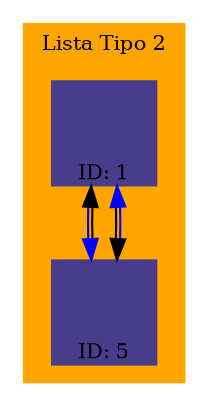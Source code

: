 digraph g {
 node [
fontsize = "10"
shape = "Mrecord"
color="darkslateblue"
style ="filled, bold"
];

 subgraph cluster_1 {
node [style=filled];
"nodoT21"[label="ID: 1",width ="0.7",fontcolor=black,shape=square,labelloc = b,image="enemigo2.png" ];
"nodoT25"[label="ID: 5",width ="0.7",fontcolor=black,shape=square,labelloc = b,image="enemigo2.png" ];
"nodoT21"-> "nodoT25"[dir=both,color="blue:black"];
"nodoT25"-> "nodoT21"[dir=both,color="blue:black"];
fontsize = "10"
shape = "Mrecord"
color="orange"
style ="filled, bold"
label ="Lista Tipo 2"
}
}